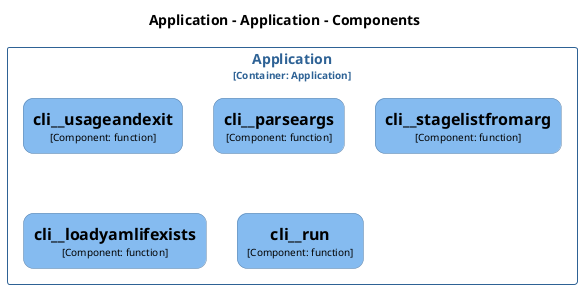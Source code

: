 @startuml
set separator none
title Application - Application - Components

top to bottom direction
skinparam ranksep 60
skinparam nodesep 30

skinparam {
  arrowFontSize 10
  defaultTextAlignment center
  wrapWidth 200
  maxMessageSize 100
  defaultFontName "Arial"
}

hide stereotype

skinparam rectangle<<Application.Application.cli__loadyamlifexists>> {
  BackgroundColor #85bbf0
  FontColor #000000
  BorderColor #5d82a8
  roundCorner 20
  shadowing false
}
skinparam rectangle<<Application.Application.cli__parseargs>> {
  BackgroundColor #85bbf0
  FontColor #000000
  BorderColor #5d82a8
  roundCorner 20
  shadowing false
}
skinparam rectangle<<Application.Application.cli__run>> {
  BackgroundColor #85bbf0
  FontColor #000000
  BorderColor #5d82a8
  roundCorner 20
  shadowing false
}
skinparam rectangle<<Application.Application.cli__stagelistfromarg>> {
  BackgroundColor #85bbf0
  FontColor #000000
  BorderColor #5d82a8
  roundCorner 20
  shadowing false
}
skinparam rectangle<<Application.Application.cli__usageandexit>> {
  BackgroundColor #85bbf0
  FontColor #000000
  BorderColor #5d82a8
  roundCorner 20
  shadowing false
}
skinparam rectangle<<Application.Application>> {
  BorderColor #2e6295
  FontColor #2e6295
  shadowing false
}

rectangle "Application\n<size:10>[Container: Application]</size>" <<Application.Application>> {
  rectangle "==cli__usageandexit\n<size:10>[Component: function]</size>" <<Application.Application.cli__usageandexit>> as Application.Application.cli__usageandexit
  rectangle "==cli__parseargs\n<size:10>[Component: function]</size>" <<Application.Application.cli__parseargs>> as Application.Application.cli__parseargs
  rectangle "==cli__stagelistfromarg\n<size:10>[Component: function]</size>" <<Application.Application.cli__stagelistfromarg>> as Application.Application.cli__stagelistfromarg
  rectangle "==cli__loadyamlifexists\n<size:10>[Component: function]</size>" <<Application.Application.cli__loadyamlifexists>> as Application.Application.cli__loadyamlifexists
  rectangle "==cli__run\n<size:10>[Component: function]</size>" <<Application.Application.cli__run>> as Application.Application.cli__run
}

@enduml